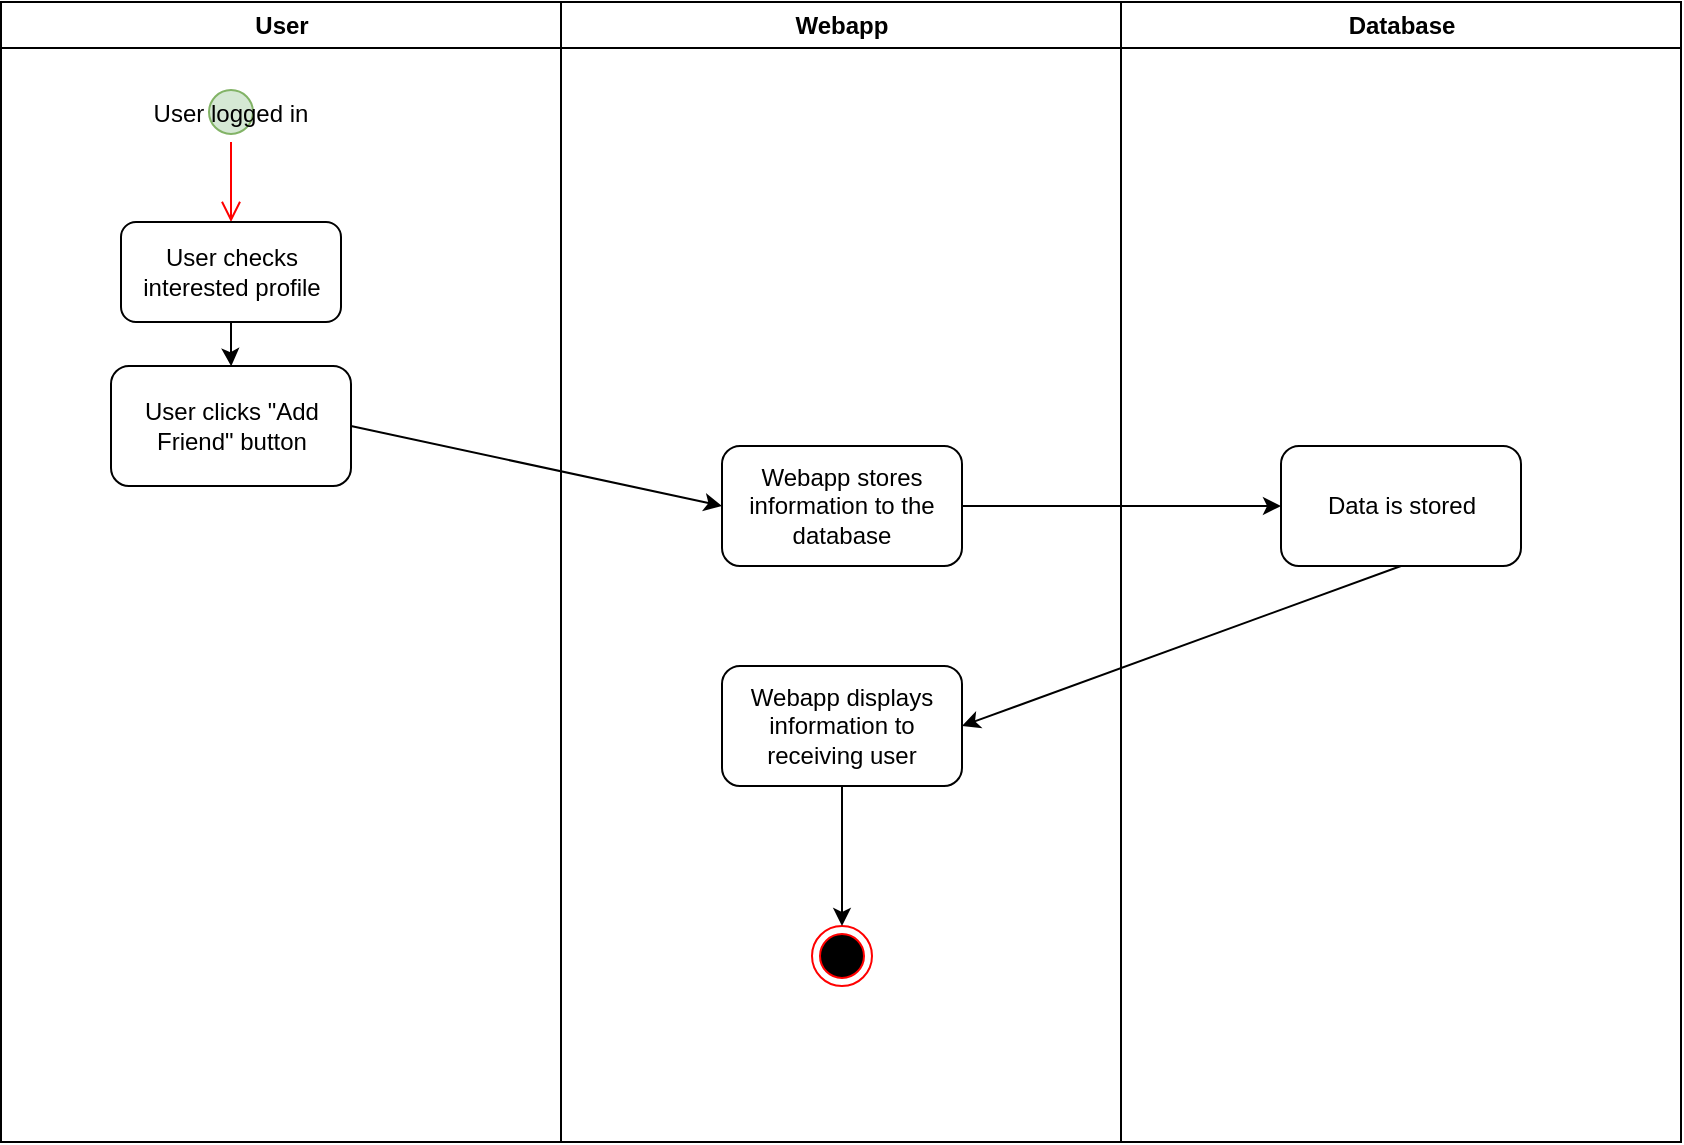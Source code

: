<mxfile version="24.8.1">
  <diagram name="Page-1" id="e7e014a7-5840-1c2e-5031-d8a46d1fe8dd">
    <mxGraphModel dx="1434" dy="778" grid="1" gridSize="10" guides="1" tooltips="1" connect="1" arrows="1" fold="1" page="1" pageScale="1" pageWidth="1169" pageHeight="826" background="none" math="0" shadow="0">
      <root>
        <mxCell id="0" />
        <mxCell id="1" parent="0" />
        <mxCell id="2" value="User" style="swimlane;whiteSpace=wrap" parent="1" vertex="1">
          <mxGeometry x="164.5" y="128" width="280" height="570" as="geometry" />
        </mxCell>
        <mxCell id="5" value="User logged in" style="ellipse;shape=startState;fillColor=#d5e8d4;strokeColor=#82b366;" parent="2" vertex="1">
          <mxGeometry x="100" y="40" width="30" height="30" as="geometry" />
        </mxCell>
        <mxCell id="6" value="" style="edgeStyle=elbowEdgeStyle;elbow=horizontal;verticalAlign=bottom;endArrow=open;endSize=8;strokeColor=#FF0000;endFill=1;rounded=0" parent="2" source="5" target="7" edge="1">
          <mxGeometry x="100" y="40" as="geometry">
            <mxPoint x="115" y="110" as="targetPoint" />
          </mxGeometry>
        </mxCell>
        <mxCell id="RT94g-_-oweFpu_uJFlS-10" value="" style="edgeStyle=orthogonalEdgeStyle;rounded=0;orthogonalLoop=1;jettySize=auto;html=1;" edge="1" parent="2" source="7">
          <mxGeometry relative="1" as="geometry">
            <mxPoint x="115.1" y="182.085" as="targetPoint" />
          </mxGeometry>
        </mxCell>
        <mxCell id="7" value="User checks interested profile" style="whiteSpace=wrap;rounded=1;" parent="2" vertex="1">
          <mxGeometry x="60" y="110" width="110" height="50" as="geometry" />
        </mxCell>
        <mxCell id="apRJwEjl137yek2u8yZG-43" value="User clicks &quot;Add Friend&quot; button" style="whiteSpace=wrap;html=1;rounded=1;" parent="2" vertex="1">
          <mxGeometry x="55" y="182" width="120" height="60" as="geometry" />
        </mxCell>
        <mxCell id="3" value="Webapp" style="swimlane;whiteSpace=wrap" parent="1" vertex="1">
          <mxGeometry x="444.5" y="128" width="280" height="570" as="geometry" />
        </mxCell>
        <mxCell id="apRJwEjl137yek2u8yZG-47" value="Webapp stores information to the database" style="rounded=1;whiteSpace=wrap;html=1;" parent="3" vertex="1">
          <mxGeometry x="80.5" y="222" width="120" height="60" as="geometry" />
        </mxCell>
        <mxCell id="apRJwEjl137yek2u8yZG-51" value="Webapp displays information to receiving user" style="rounded=1;whiteSpace=wrap;html=1;" parent="3" vertex="1">
          <mxGeometry x="80.5" y="332" width="120" height="60" as="geometry" />
        </mxCell>
        <mxCell id="apRJwEjl137yek2u8yZG-53" value="" style="ellipse;html=1;shape=endState;fillColor=#000000;strokeColor=#ff0000;" parent="3" vertex="1">
          <mxGeometry x="125.5" y="462" width="30" height="30" as="geometry" />
        </mxCell>
        <mxCell id="apRJwEjl137yek2u8yZG-54" value="" style="endArrow=classic;html=1;rounded=0;exitX=0.5;exitY=1;exitDx=0;exitDy=0;entryX=0.5;entryY=0;entryDx=0;entryDy=0;" parent="3" source="apRJwEjl137yek2u8yZG-51" target="apRJwEjl137yek2u8yZG-53" edge="1">
          <mxGeometry width="50" height="50" relative="1" as="geometry">
            <mxPoint x="125.5" y="432" as="sourcePoint" />
            <mxPoint x="175.5" y="382" as="targetPoint" />
          </mxGeometry>
        </mxCell>
        <mxCell id="4" value="Database" style="swimlane;whiteSpace=wrap" parent="1" vertex="1">
          <mxGeometry x="724.5" y="128" width="280" height="570" as="geometry" />
        </mxCell>
        <mxCell id="apRJwEjl137yek2u8yZG-49" value="Data is stored" style="rounded=1;whiteSpace=wrap;html=1;" parent="4" vertex="1">
          <mxGeometry x="80" y="222" width="120" height="60" as="geometry" />
        </mxCell>
        <mxCell id="apRJwEjl137yek2u8yZG-48" value="" style="endArrow=classic;html=1;rounded=0;exitX=1;exitY=0.5;exitDx=0;exitDy=0;entryX=0;entryY=0.5;entryDx=0;entryDy=0;" parent="1" source="apRJwEjl137yek2u8yZG-43" target="apRJwEjl137yek2u8yZG-47" edge="1">
          <mxGeometry width="50" height="50" relative="1" as="geometry">
            <mxPoint x="390" y="380" as="sourcePoint" />
            <mxPoint x="440" y="330" as="targetPoint" />
          </mxGeometry>
        </mxCell>
        <mxCell id="apRJwEjl137yek2u8yZG-50" value="" style="endArrow=classic;html=1;rounded=0;exitX=1;exitY=0.5;exitDx=0;exitDy=0;entryX=0;entryY=0.5;entryDx=0;entryDy=0;" parent="1" source="apRJwEjl137yek2u8yZG-47" target="apRJwEjl137yek2u8yZG-49" edge="1">
          <mxGeometry width="50" height="50" relative="1" as="geometry">
            <mxPoint x="720" y="370" as="sourcePoint" />
            <mxPoint x="770" y="320" as="targetPoint" />
          </mxGeometry>
        </mxCell>
        <mxCell id="apRJwEjl137yek2u8yZG-52" value="" style="endArrow=classic;html=1;rounded=0;exitX=0.5;exitY=1;exitDx=0;exitDy=0;entryX=1;entryY=0.5;entryDx=0;entryDy=0;" parent="1" source="apRJwEjl137yek2u8yZG-49" target="apRJwEjl137yek2u8yZG-51" edge="1">
          <mxGeometry width="50" height="50" relative="1" as="geometry">
            <mxPoint x="750" y="490" as="sourcePoint" />
            <mxPoint x="800" y="440" as="targetPoint" />
          </mxGeometry>
        </mxCell>
      </root>
    </mxGraphModel>
  </diagram>
</mxfile>
